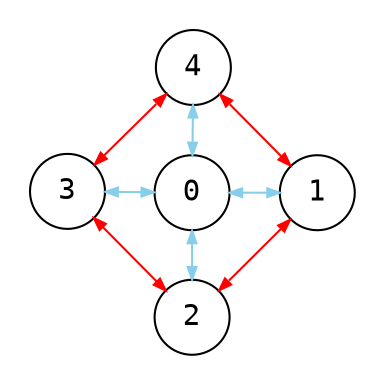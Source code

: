 digraph {
    node [
        fixedsize=true;
        fontname="monospace";
        shape=circle;
        width="0.5";
    ];

    edge [
        arrowsize=0.6;
    ];

    layout=neato;
    mode="sgd";
    maxiter=10000;
    normalize=true;
    pad=0.2;

    0 -> 1 [dir=both; color=skyblue];
    0 -> 2 [dir=both; color=skyblue];
    0 -> 3 [dir=both; color=skyblue];
    0 -> 4 [dir=both; color=skyblue];
    1 -> 2 [dir=both; color=red];
    1 -> 4 [dir=both; color=red];
    2 -> 3 [dir=both; color=red];
    3 -> 4 [dir=both; color=red];
}